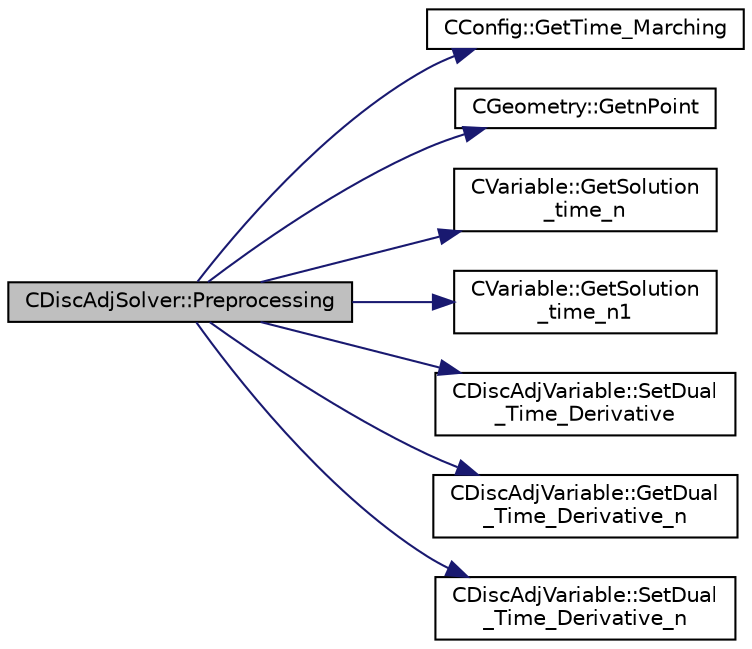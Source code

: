 digraph "CDiscAdjSolver::Preprocessing"
{
  edge [fontname="Helvetica",fontsize="10",labelfontname="Helvetica",labelfontsize="10"];
  node [fontname="Helvetica",fontsize="10",shape=record];
  rankdir="LR";
  Node173 [label="CDiscAdjSolver::Preprocessing",height=0.2,width=0.4,color="black", fillcolor="grey75", style="filled", fontcolor="black"];
  Node173 -> Node174 [color="midnightblue",fontsize="10",style="solid",fontname="Helvetica"];
  Node174 [label="CConfig::GetTime_Marching",height=0.2,width=0.4,color="black", fillcolor="white", style="filled",URL="$class_c_config.html#a864d499ce740184803607801c47abda7",tooltip="Provides information about the time integration, and change the write in the output files information..."];
  Node173 -> Node175 [color="midnightblue",fontsize="10",style="solid",fontname="Helvetica"];
  Node175 [label="CGeometry::GetnPoint",height=0.2,width=0.4,color="black", fillcolor="white", style="filled",URL="$class_c_geometry.html#aa68b666b38f4d2c7021736ae86940f44",tooltip="Get number of points. "];
  Node173 -> Node176 [color="midnightblue",fontsize="10",style="solid",fontname="Helvetica"];
  Node176 [label="CVariable::GetSolution\l_time_n",height=0.2,width=0.4,color="black", fillcolor="white", style="filled",URL="$class_c_variable.html#a9162db789c2ca2b71159697cc500fcce",tooltip="Get the solution at time n. "];
  Node173 -> Node177 [color="midnightblue",fontsize="10",style="solid",fontname="Helvetica"];
  Node177 [label="CVariable::GetSolution\l_time_n1",height=0.2,width=0.4,color="black", fillcolor="white", style="filled",URL="$class_c_variable.html#a584e438afb716aa0ffce4ccc9b469ef6",tooltip="Get the solution at time n-1. "];
  Node173 -> Node178 [color="midnightblue",fontsize="10",style="solid",fontname="Helvetica"];
  Node178 [label="CDiscAdjVariable::SetDual\l_Time_Derivative",height=0.2,width=0.4,color="black", fillcolor="white", style="filled",URL="$class_c_disc_adj_variable.html#af03d5f4e6eb08ddd0e9e0d93f0ef84f1"];
  Node173 -> Node179 [color="midnightblue",fontsize="10",style="solid",fontname="Helvetica"];
  Node179 [label="CDiscAdjVariable::GetDual\l_Time_Derivative_n",height=0.2,width=0.4,color="black", fillcolor="white", style="filled",URL="$class_c_disc_adj_variable.html#aa6ce966ebe313fc9733afce6ffd58874"];
  Node173 -> Node180 [color="midnightblue",fontsize="10",style="solid",fontname="Helvetica"];
  Node180 [label="CDiscAdjVariable::SetDual\l_Time_Derivative_n",height=0.2,width=0.4,color="black", fillcolor="white", style="filled",URL="$class_c_disc_adj_variable.html#a94065f583de3d928858a39da6b50ed6b"];
}
